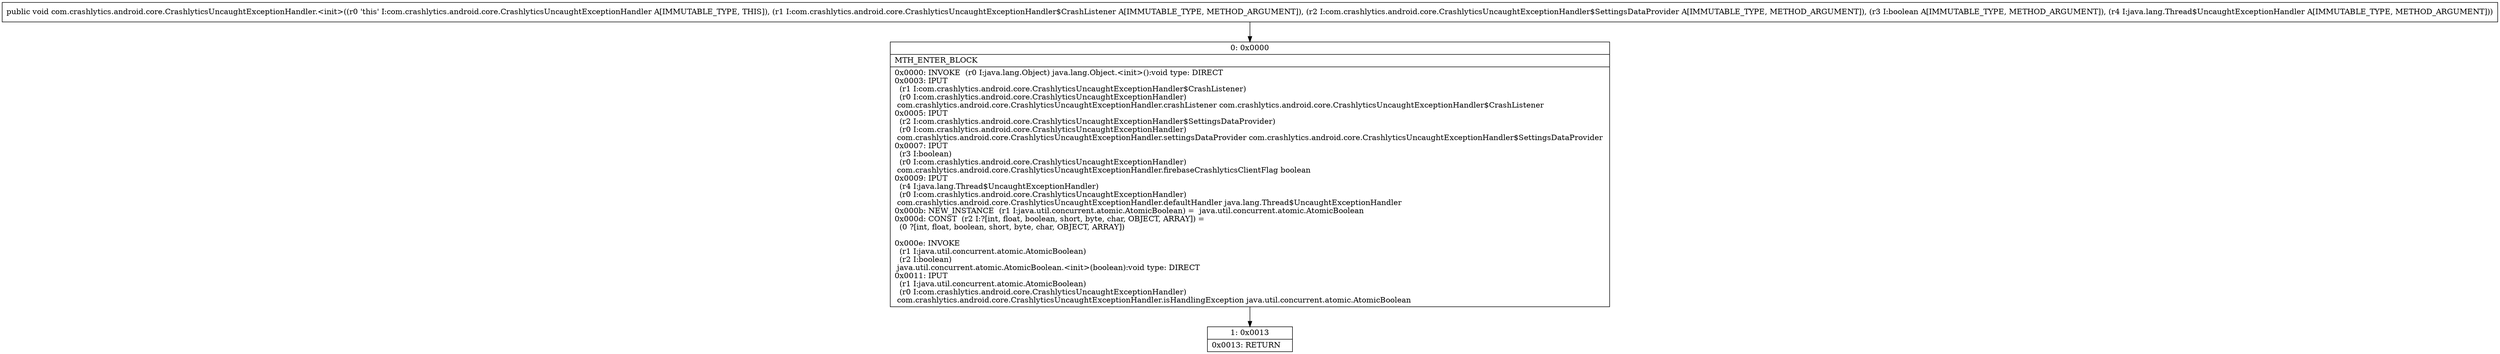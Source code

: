 digraph "CFG forcom.crashlytics.android.core.CrashlyticsUncaughtExceptionHandler.\<init\>(Lcom\/crashlytics\/android\/core\/CrashlyticsUncaughtExceptionHandler$CrashListener;Lcom\/crashlytics\/android\/core\/CrashlyticsUncaughtExceptionHandler$SettingsDataProvider;ZLjava\/lang\/Thread$UncaughtExceptionHandler;)V" {
Node_0 [shape=record,label="{0\:\ 0x0000|MTH_ENTER_BLOCK\l|0x0000: INVOKE  (r0 I:java.lang.Object) java.lang.Object.\<init\>():void type: DIRECT \l0x0003: IPUT  \l  (r1 I:com.crashlytics.android.core.CrashlyticsUncaughtExceptionHandler$CrashListener)\l  (r0 I:com.crashlytics.android.core.CrashlyticsUncaughtExceptionHandler)\l com.crashlytics.android.core.CrashlyticsUncaughtExceptionHandler.crashListener com.crashlytics.android.core.CrashlyticsUncaughtExceptionHandler$CrashListener \l0x0005: IPUT  \l  (r2 I:com.crashlytics.android.core.CrashlyticsUncaughtExceptionHandler$SettingsDataProvider)\l  (r0 I:com.crashlytics.android.core.CrashlyticsUncaughtExceptionHandler)\l com.crashlytics.android.core.CrashlyticsUncaughtExceptionHandler.settingsDataProvider com.crashlytics.android.core.CrashlyticsUncaughtExceptionHandler$SettingsDataProvider \l0x0007: IPUT  \l  (r3 I:boolean)\l  (r0 I:com.crashlytics.android.core.CrashlyticsUncaughtExceptionHandler)\l com.crashlytics.android.core.CrashlyticsUncaughtExceptionHandler.firebaseCrashlyticsClientFlag boolean \l0x0009: IPUT  \l  (r4 I:java.lang.Thread$UncaughtExceptionHandler)\l  (r0 I:com.crashlytics.android.core.CrashlyticsUncaughtExceptionHandler)\l com.crashlytics.android.core.CrashlyticsUncaughtExceptionHandler.defaultHandler java.lang.Thread$UncaughtExceptionHandler \l0x000b: NEW_INSTANCE  (r1 I:java.util.concurrent.atomic.AtomicBoolean) =  java.util.concurrent.atomic.AtomicBoolean \l0x000d: CONST  (r2 I:?[int, float, boolean, short, byte, char, OBJECT, ARRAY]) = \l  (0 ?[int, float, boolean, short, byte, char, OBJECT, ARRAY])\l \l0x000e: INVOKE  \l  (r1 I:java.util.concurrent.atomic.AtomicBoolean)\l  (r2 I:boolean)\l java.util.concurrent.atomic.AtomicBoolean.\<init\>(boolean):void type: DIRECT \l0x0011: IPUT  \l  (r1 I:java.util.concurrent.atomic.AtomicBoolean)\l  (r0 I:com.crashlytics.android.core.CrashlyticsUncaughtExceptionHandler)\l com.crashlytics.android.core.CrashlyticsUncaughtExceptionHandler.isHandlingException java.util.concurrent.atomic.AtomicBoolean \l}"];
Node_1 [shape=record,label="{1\:\ 0x0013|0x0013: RETURN   \l}"];
MethodNode[shape=record,label="{public void com.crashlytics.android.core.CrashlyticsUncaughtExceptionHandler.\<init\>((r0 'this' I:com.crashlytics.android.core.CrashlyticsUncaughtExceptionHandler A[IMMUTABLE_TYPE, THIS]), (r1 I:com.crashlytics.android.core.CrashlyticsUncaughtExceptionHandler$CrashListener A[IMMUTABLE_TYPE, METHOD_ARGUMENT]), (r2 I:com.crashlytics.android.core.CrashlyticsUncaughtExceptionHandler$SettingsDataProvider A[IMMUTABLE_TYPE, METHOD_ARGUMENT]), (r3 I:boolean A[IMMUTABLE_TYPE, METHOD_ARGUMENT]), (r4 I:java.lang.Thread$UncaughtExceptionHandler A[IMMUTABLE_TYPE, METHOD_ARGUMENT])) }"];
MethodNode -> Node_0;
Node_0 -> Node_1;
}

